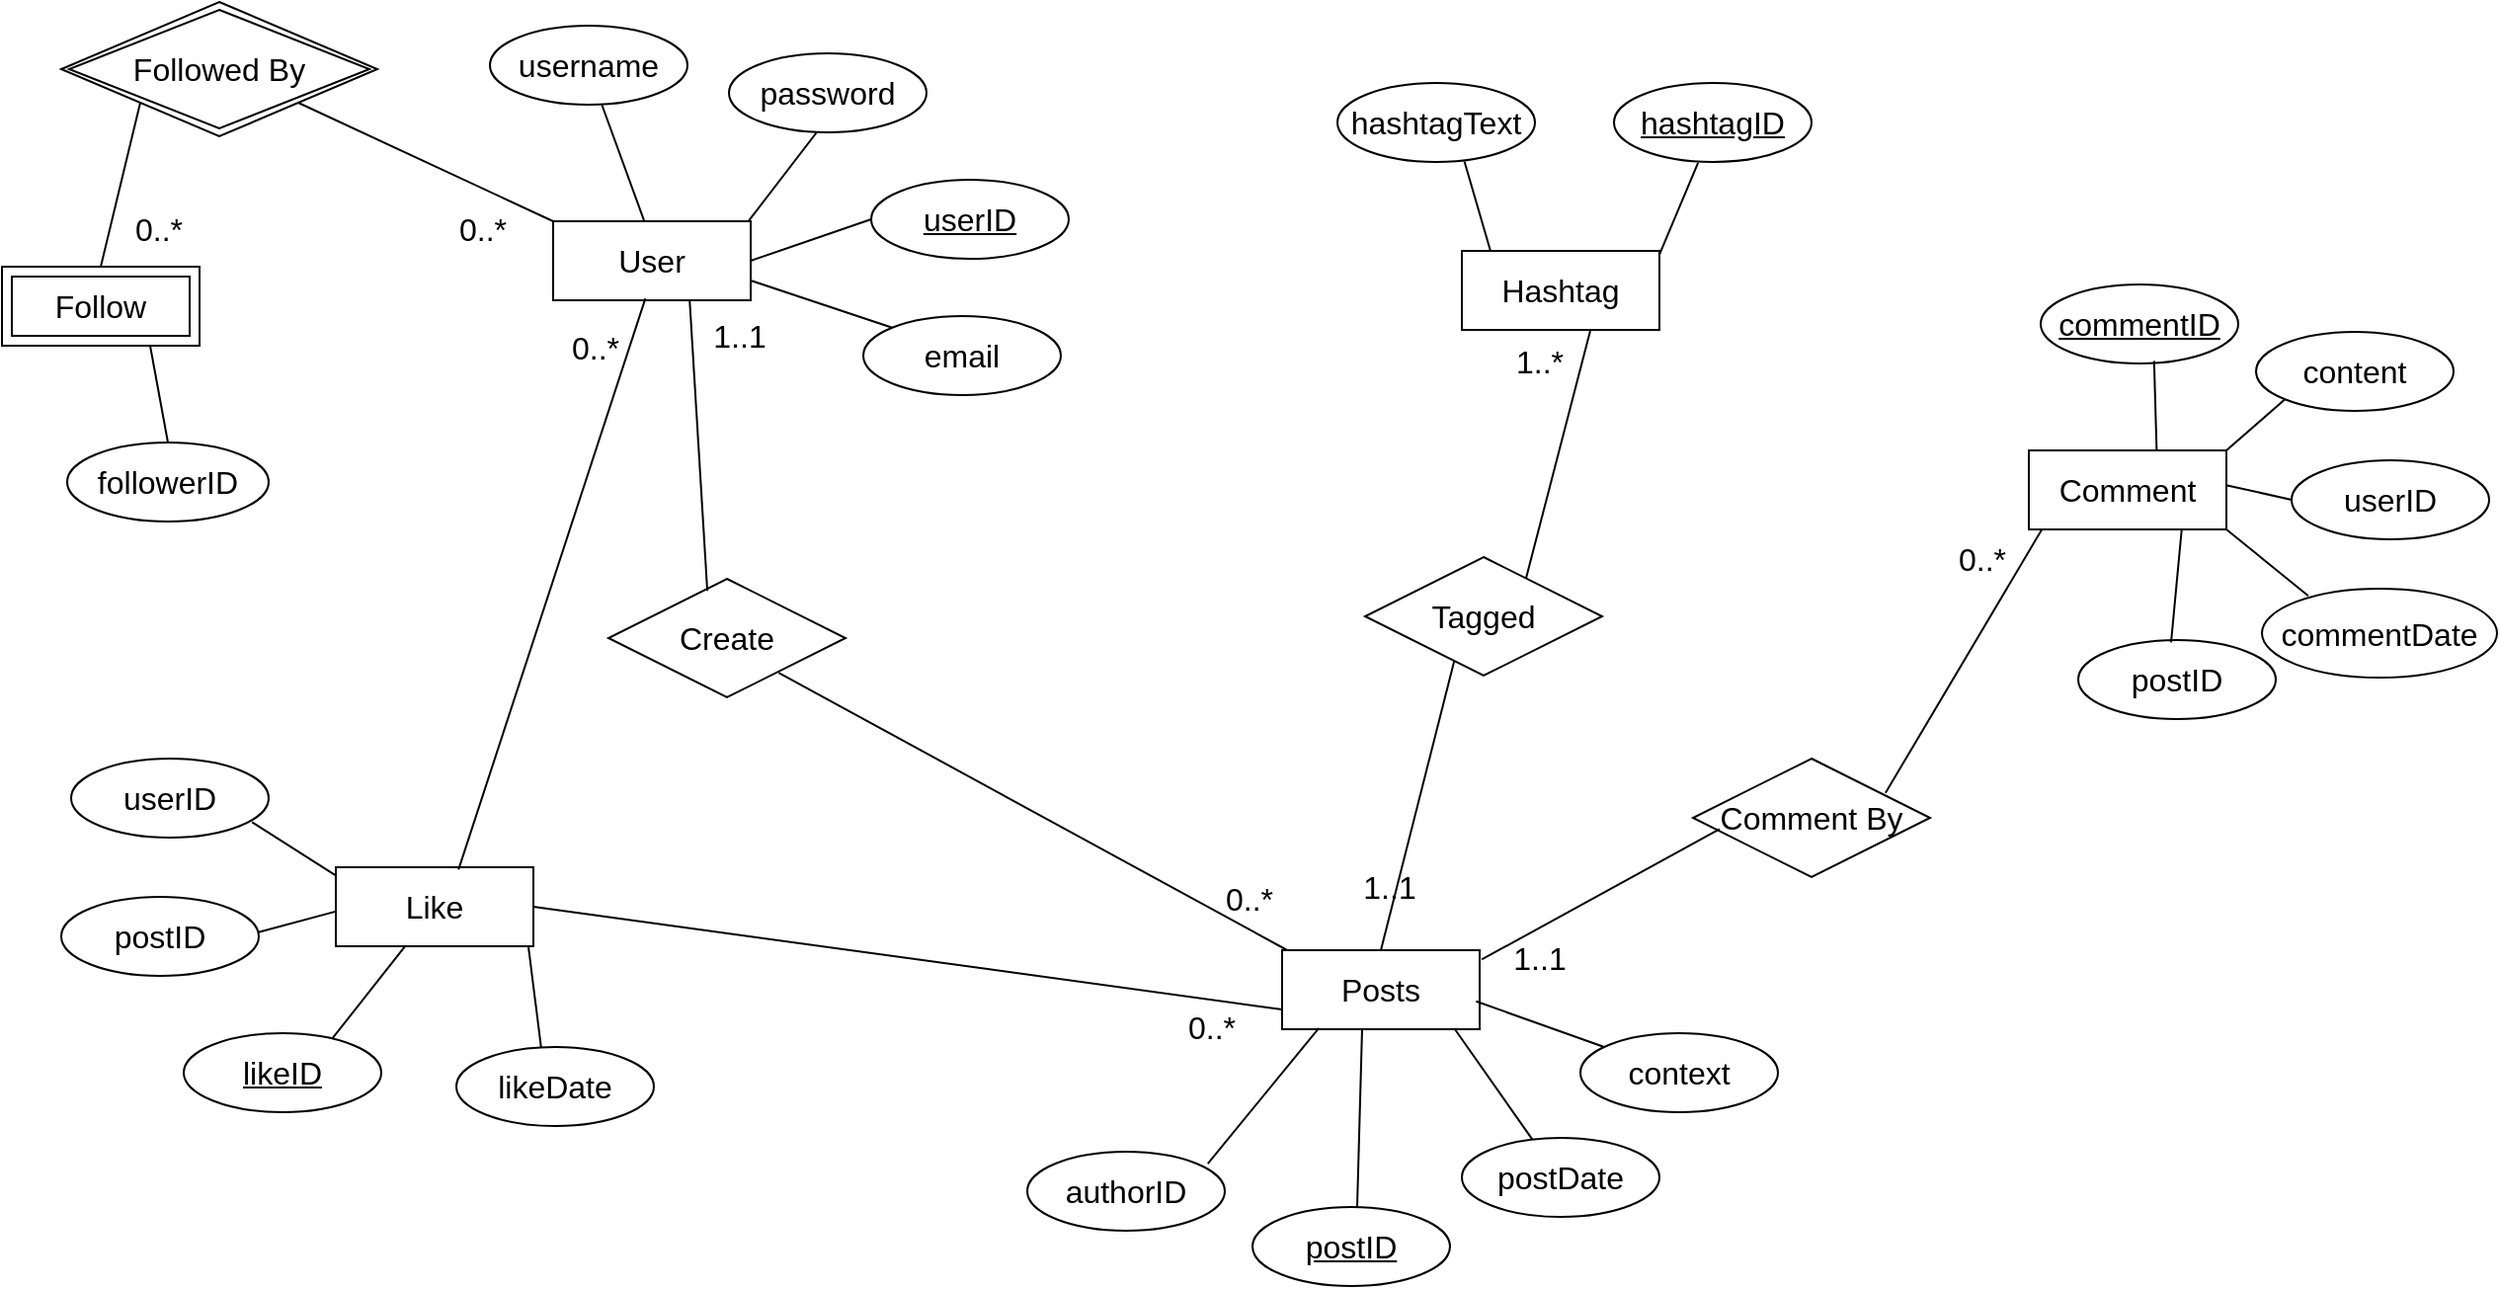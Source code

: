 <mxfile version="21.8.2" type="github">
  <diagram name="Page-1" id="0xXDIpslHWF_h3QKl0N0">
    <mxGraphModel dx="3006" dy="2386" grid="0" gridSize="10" guides="1" tooltips="1" connect="1" arrows="1" fold="1" page="0" pageScale="1" pageWidth="827" pageHeight="1169" math="0" shadow="0">
      <root>
        <mxCell id="0" />
        <mxCell id="1" parent="0" />
        <mxCell id="wwoop0thXE-48_Gn2f_M-79" style="edgeStyle=none;curved=1;rounded=0;orthogonalLoop=1;jettySize=auto;html=1;exitX=0.5;exitY=0;exitDx=0;exitDy=0;fontSize=12;startSize=8;endSize=8;" edge="1" parent="1">
          <mxGeometry relative="1" as="geometry">
            <mxPoint x="87" y="-410" as="sourcePoint" />
            <mxPoint x="87" y="-410" as="targetPoint" />
          </mxGeometry>
        </mxCell>
        <mxCell id="wwoop0thXE-48_Gn2f_M-177" value="User" style="whiteSpace=wrap;html=1;align=center;fontSize=16;" vertex="1" parent="1">
          <mxGeometry x="-260" y="-545" width="100" height="40" as="geometry" />
        </mxCell>
        <mxCell id="wwoop0thXE-48_Gn2f_M-179" value="Hashtag" style="whiteSpace=wrap;html=1;align=center;fontSize=16;" vertex="1" parent="1">
          <mxGeometry x="200" y="-530" width="100" height="40" as="geometry" />
        </mxCell>
        <mxCell id="wwoop0thXE-48_Gn2f_M-180" value="Comment" style="whiteSpace=wrap;html=1;align=center;fontSize=16;" vertex="1" parent="1">
          <mxGeometry x="487" y="-429" width="100" height="40" as="geometry" />
        </mxCell>
        <mxCell id="wwoop0thXE-48_Gn2f_M-181" value="Posts" style="whiteSpace=wrap;html=1;align=center;fontSize=16;" vertex="1" parent="1">
          <mxGeometry x="109" y="-176" width="100" height="40" as="geometry" />
        </mxCell>
        <mxCell id="wwoop0thXE-48_Gn2f_M-182" value="" style="endArrow=none;html=1;rounded=0;fontSize=12;startSize=8;endSize=8;curved=1;exitX=0.567;exitY=1.003;exitDx=0;exitDy=0;exitPerimeter=0;entryX=0.46;entryY=-0.011;entryDx=0;entryDy=0;entryPerimeter=0;" edge="1" parent="1" source="wwoop0thXE-48_Gn2f_M-184" target="wwoop0thXE-48_Gn2f_M-177">
          <mxGeometry relative="1" as="geometry">
            <mxPoint x="-273" y="-585" as="sourcePoint" />
            <mxPoint x="-262" y="-545" as="targetPoint" />
          </mxGeometry>
        </mxCell>
        <mxCell id="wwoop0thXE-48_Gn2f_M-184" value="username" style="ellipse;whiteSpace=wrap;html=1;align=center;fontSize=16;" vertex="1" parent="1">
          <mxGeometry x="-292" y="-644" width="100" height="40" as="geometry" />
        </mxCell>
        <mxCell id="wwoop0thXE-48_Gn2f_M-185" value="" style="endArrow=none;html=1;rounded=0;fontSize=12;startSize=8;endSize=8;curved=1;exitX=0.443;exitY=1.003;exitDx=0;exitDy=0;exitPerimeter=0;entryX=0.987;entryY=0.004;entryDx=0;entryDy=0;entryPerimeter=0;" edge="1" parent="1" source="wwoop0thXE-48_Gn2f_M-186" target="wwoop0thXE-48_Gn2f_M-177">
          <mxGeometry relative="1" as="geometry">
            <mxPoint x="-154" y="-584" as="sourcePoint" />
            <mxPoint x="-176" y="-544" as="targetPoint" />
          </mxGeometry>
        </mxCell>
        <mxCell id="wwoop0thXE-48_Gn2f_M-186" value="password" style="ellipse;whiteSpace=wrap;html=1;align=center;fontSize=16;" vertex="1" parent="1">
          <mxGeometry x="-171" y="-630" width="100" height="40" as="geometry" />
        </mxCell>
        <mxCell id="wwoop0thXE-48_Gn2f_M-187" value="" style="endArrow=none;html=1;rounded=0;fontSize=12;startSize=8;endSize=8;curved=1;exitX=0;exitY=0;exitDx=0;exitDy=0;entryX=1;entryY=0.75;entryDx=0;entryDy=0;" edge="1" parent="1" source="wwoop0thXE-48_Gn2f_M-189" target="wwoop0thXE-48_Gn2f_M-177">
          <mxGeometry relative="1" as="geometry">
            <mxPoint x="-320" y="-541" as="sourcePoint" />
            <mxPoint x="-272" y="-526" as="targetPoint" />
          </mxGeometry>
        </mxCell>
        <mxCell id="wwoop0thXE-48_Gn2f_M-189" value="email" style="ellipse;whiteSpace=wrap;html=1;align=center;fontSize=16;" vertex="1" parent="1">
          <mxGeometry x="-103" y="-497" width="100" height="40" as="geometry" />
        </mxCell>
        <mxCell id="wwoop0thXE-48_Gn2f_M-203" value="userID" style="ellipse;whiteSpace=wrap;html=1;align=center;fontStyle=4;fontSize=16;" vertex="1" parent="1">
          <mxGeometry x="-99" y="-566" width="100" height="40" as="geometry" />
        </mxCell>
        <mxCell id="wwoop0thXE-48_Gn2f_M-204" value="" style="endArrow=none;html=1;rounded=0;fontSize=12;startSize=8;endSize=8;curved=1;entryX=1;entryY=0.5;entryDx=0;entryDy=0;exitX=0;exitY=0.5;exitDx=0;exitDy=0;" edge="1" parent="1" source="wwoop0thXE-48_Gn2f_M-203" target="wwoop0thXE-48_Gn2f_M-177">
          <mxGeometry relative="1" as="geometry">
            <mxPoint x="-272" y="-475" as="sourcePoint" />
            <mxPoint x="-246" y="-503" as="targetPoint" />
          </mxGeometry>
        </mxCell>
        <mxCell id="wwoop0thXE-48_Gn2f_M-205" value="" style="endArrow=none;html=1;rounded=0;fontSize=12;startSize=8;endSize=8;curved=1;exitX=0.426;exitY=1.008;exitDx=0;exitDy=0;exitPerimeter=0;entryX=1.001;entryY=0.041;entryDx=0;entryDy=0;entryPerimeter=0;" edge="1" parent="1" source="wwoop0thXE-48_Gn2f_M-207" target="wwoop0thXE-48_Gn2f_M-179">
          <mxGeometry relative="1" as="geometry">
            <mxPoint x="318" y="-577" as="sourcePoint" />
            <mxPoint x="296" y="-537" as="targetPoint" />
          </mxGeometry>
        </mxCell>
        <mxCell id="wwoop0thXE-48_Gn2f_M-206" value="" style="endArrow=none;html=1;rounded=0;fontSize=12;startSize=8;endSize=8;curved=1;entryX=0.144;entryY=-0.007;entryDx=0;entryDy=0;entryPerimeter=0;exitX=0.643;exitY=0.994;exitDx=0;exitDy=0;exitPerimeter=0;" edge="1" parent="1" source="wwoop0thXE-48_Gn2f_M-208" target="wwoop0thXE-48_Gn2f_M-179">
          <mxGeometry relative="1" as="geometry">
            <mxPoint x="193" y="-579" as="sourcePoint" />
            <mxPoint x="211" y="-537" as="targetPoint" />
          </mxGeometry>
        </mxCell>
        <mxCell id="wwoop0thXE-48_Gn2f_M-207" value="&lt;u&gt;hashtagID&lt;/u&gt;" style="ellipse;whiteSpace=wrap;html=1;align=center;fontSize=16;" vertex="1" parent="1">
          <mxGeometry x="277" y="-615" width="100" height="40" as="geometry" />
        </mxCell>
        <mxCell id="wwoop0thXE-48_Gn2f_M-208" value="hashtagText" style="ellipse;whiteSpace=wrap;html=1;align=center;fontSize=16;" vertex="1" parent="1">
          <mxGeometry x="137" y="-615" width="100" height="40" as="geometry" />
        </mxCell>
        <mxCell id="wwoop0thXE-48_Gn2f_M-209" value="Like" style="whiteSpace=wrap;html=1;align=center;fontSize=16;" vertex="1" parent="1">
          <mxGeometry x="-370" y="-218" width="100" height="40" as="geometry" />
        </mxCell>
        <mxCell id="wwoop0thXE-48_Gn2f_M-210" value="" style="endArrow=none;html=1;rounded=0;fontSize=12;startSize=8;endSize=8;curved=1;exitX=0.916;exitY=0.805;exitDx=0;exitDy=0;exitPerimeter=0;entryX=-0.004;entryY=0.099;entryDx=0;entryDy=0;entryPerimeter=0;" edge="1" parent="1" source="wwoop0thXE-48_Gn2f_M-218" target="wwoop0thXE-48_Gn2f_M-209">
          <mxGeometry relative="1" as="geometry">
            <mxPoint x="-501" y="-162" as="sourcePoint" />
            <mxPoint x="-468" y="-133" as="targetPoint" />
          </mxGeometry>
        </mxCell>
        <mxCell id="wwoop0thXE-48_Gn2f_M-211" value="postID" style="ellipse;whiteSpace=wrap;html=1;align=center;fontSize=16;" vertex="1" parent="1">
          <mxGeometry x="-509" y="-203" width="100" height="40" as="geometry" />
        </mxCell>
        <mxCell id="wwoop0thXE-48_Gn2f_M-212" value="" style="endArrow=none;html=1;rounded=0;fontSize=12;startSize=8;endSize=8;curved=1;entryX=0.974;entryY=0.99;entryDx=0;entryDy=0;entryPerimeter=0;exitX=0.429;exitY=0.001;exitDx=0;exitDy=0;exitPerimeter=0;" edge="1" parent="1" source="wwoop0thXE-48_Gn2f_M-213" target="wwoop0thXE-48_Gn2f_M-209">
          <mxGeometry relative="1" as="geometry">
            <mxPoint x="-353" y="-61" as="sourcePoint" />
            <mxPoint x="-370" y="-95" as="targetPoint" />
          </mxGeometry>
        </mxCell>
        <mxCell id="wwoop0thXE-48_Gn2f_M-213" value="likeDate" style="ellipse;whiteSpace=wrap;html=1;align=center;fontSize=16;" vertex="1" parent="1">
          <mxGeometry x="-309" y="-127" width="100" height="40" as="geometry" />
        </mxCell>
        <mxCell id="wwoop0thXE-48_Gn2f_M-214" value="" style="endArrow=none;html=1;rounded=0;fontSize=12;startSize=8;endSize=8;curved=1;exitX=0.999;exitY=0.447;exitDx=0;exitDy=0;exitPerimeter=0;entryX=-0.002;entryY=0.561;entryDx=0;entryDy=0;entryPerimeter=0;" edge="1" parent="1" source="wwoop0thXE-48_Gn2f_M-211" target="wwoop0thXE-48_Gn2f_M-209">
          <mxGeometry relative="1" as="geometry">
            <mxPoint x="-519" y="-97" as="sourcePoint" />
            <mxPoint x="-468" y="-115" as="targetPoint" />
          </mxGeometry>
        </mxCell>
        <mxCell id="wwoop0thXE-48_Gn2f_M-216" value="likeID" style="ellipse;whiteSpace=wrap;html=1;align=center;fontStyle=4;fontSize=16;" vertex="1" parent="1">
          <mxGeometry x="-447" y="-134" width="100" height="40" as="geometry" />
        </mxCell>
        <mxCell id="wwoop0thXE-48_Gn2f_M-217" value="" style="endArrow=none;html=1;rounded=0;fontSize=12;startSize=8;endSize=8;curved=1;entryX=0.354;entryY=0.99;entryDx=0;entryDy=0;entryPerimeter=0;exitX=0.754;exitY=0.062;exitDx=0;exitDy=0;exitPerimeter=0;" edge="1" parent="1" target="wwoop0thXE-48_Gn2f_M-209" source="wwoop0thXE-48_Gn2f_M-216">
          <mxGeometry relative="1" as="geometry">
            <mxPoint x="-468" y="-64" as="sourcePoint" />
            <mxPoint x="-442" y="-92" as="targetPoint" />
          </mxGeometry>
        </mxCell>
        <mxCell id="wwoop0thXE-48_Gn2f_M-218" value="userID" style="ellipse;whiteSpace=wrap;html=1;align=center;fontSize=16;" vertex="1" parent="1">
          <mxGeometry x="-504" y="-273" width="100" height="40" as="geometry" />
        </mxCell>
        <mxCell id="wwoop0thXE-48_Gn2f_M-219" value="" style="endArrow=none;html=1;rounded=0;fontSize=12;startSize=8;endSize=8;curved=1;entryX=0.871;entryY=0.987;entryDx=0;entryDy=0;entryPerimeter=0;exitX=0.364;exitY=0.046;exitDx=0;exitDy=0;exitPerimeter=0;" edge="1" parent="1" source="wwoop0thXE-48_Gn2f_M-220" target="wwoop0thXE-48_Gn2f_M-181">
          <mxGeometry relative="1" as="geometry">
            <mxPoint x="219" y="-102" as="sourcePoint" />
            <mxPoint x="202" y="-128" as="targetPoint" />
          </mxGeometry>
        </mxCell>
        <mxCell id="wwoop0thXE-48_Gn2f_M-220" value="postDate" style="ellipse;whiteSpace=wrap;html=1;align=center;fontSize=16;" vertex="1" parent="1">
          <mxGeometry x="200" y="-81" width="100" height="40" as="geometry" />
        </mxCell>
        <mxCell id="wwoop0thXE-48_Gn2f_M-221" value="" style="endArrow=none;html=1;rounded=0;fontSize=12;startSize=8;endSize=8;curved=1;entryX=0.405;entryY=0.994;entryDx=0;entryDy=0;entryPerimeter=0;exitX=0.53;exitY=0;exitDx=0;exitDy=0;exitPerimeter=0;" edge="1" parent="1" source="wwoop0thXE-48_Gn2f_M-222" target="wwoop0thXE-48_Gn2f_M-181">
          <mxGeometry relative="1" as="geometry">
            <mxPoint x="141" y="-52" as="sourcePoint" />
            <mxPoint x="136" y="-127" as="targetPoint" />
          </mxGeometry>
        </mxCell>
        <mxCell id="wwoop0thXE-48_Gn2f_M-222" value="&lt;u&gt;postID&lt;/u&gt;" style="ellipse;whiteSpace=wrap;html=1;align=center;fontSize=16;" vertex="1" parent="1">
          <mxGeometry x="94" y="-46" width="100" height="40" as="geometry" />
        </mxCell>
        <mxCell id="wwoop0thXE-48_Gn2f_M-223" value="" style="endArrow=none;html=1;rounded=0;fontSize=12;startSize=8;endSize=8;curved=1;exitX=0.982;exitY=0.647;exitDx=0;exitDy=0;entryX=0.117;entryY=0.172;entryDx=0;entryDy=0;entryPerimeter=0;exitPerimeter=0;" edge="1" parent="1" source="wwoop0thXE-48_Gn2f_M-181" target="wwoop0thXE-48_Gn2f_M-227">
          <mxGeometry relative="1" as="geometry">
            <mxPoint x="217" y="-151" as="sourcePoint" />
            <mxPoint x="270" y="-122" as="targetPoint" />
          </mxGeometry>
        </mxCell>
        <mxCell id="wwoop0thXE-48_Gn2f_M-224" value="" style="endArrow=none;html=1;rounded=0;fontSize=12;startSize=8;endSize=8;curved=1;entryX=0.186;entryY=0.985;entryDx=0;entryDy=0;entryPerimeter=0;exitX=0.914;exitY=0.152;exitDx=0;exitDy=0;exitPerimeter=0;" edge="1" parent="1" source="wwoop0thXE-48_Gn2f_M-225" target="wwoop0thXE-48_Gn2f_M-181">
          <mxGeometry relative="1" as="geometry">
            <mxPoint x="63" y="-132" as="sourcePoint" />
            <mxPoint x="114" y="-150" as="targetPoint" />
          </mxGeometry>
        </mxCell>
        <mxCell id="wwoop0thXE-48_Gn2f_M-225" value="authorID" style="ellipse;whiteSpace=wrap;html=1;align=center;fontSize=16;" vertex="1" parent="1">
          <mxGeometry x="-20" y="-74" width="100" height="40" as="geometry" />
        </mxCell>
        <mxCell id="wwoop0thXE-48_Gn2f_M-227" value="context" style="ellipse;whiteSpace=wrap;html=1;align=center;fontSize=16;" vertex="1" parent="1">
          <mxGeometry x="260" y="-134" width="100" height="40" as="geometry" />
        </mxCell>
        <mxCell id="wwoop0thXE-48_Gn2f_M-228" value="" style="endArrow=none;html=1;rounded=0;fontSize=12;startSize=8;endSize=8;curved=1;exitX=0;exitY=1;exitDx=0;exitDy=0;entryX=1;entryY=0;entryDx=0;entryDy=0;" edge="1" parent="1" source="wwoop0thXE-48_Gn2f_M-236" target="wwoop0thXE-48_Gn2f_M-180">
          <mxGeometry relative="1" as="geometry">
            <mxPoint x="612" y="-443" as="sourcePoint" />
            <mxPoint x="582" y="-421" as="targetPoint" />
          </mxGeometry>
        </mxCell>
        <mxCell id="wwoop0thXE-48_Gn2f_M-229" value="&lt;u&gt;commentID&lt;/u&gt;" style="ellipse;whiteSpace=wrap;html=1;align=center;fontSize=16;" vertex="1" parent="1">
          <mxGeometry x="493" y="-513" width="100" height="40" as="geometry" />
        </mxCell>
        <mxCell id="wwoop0thXE-48_Gn2f_M-230" value="" style="endArrow=none;html=1;rounded=0;fontSize=12;startSize=8;endSize=8;curved=1;exitX=1;exitY=1;exitDx=0;exitDy=0;entryX=0.197;entryY=0.08;entryDx=0;entryDy=0;entryPerimeter=0;" edge="1" parent="1" source="wwoop0thXE-48_Gn2f_M-180" target="wwoop0thXE-48_Gn2f_M-231">
          <mxGeometry relative="1" as="geometry">
            <mxPoint x="579" y="-384" as="sourcePoint" />
            <mxPoint x="632" y="-355" as="targetPoint" />
          </mxGeometry>
        </mxCell>
        <mxCell id="wwoop0thXE-48_Gn2f_M-231" value="commentDate" style="ellipse;whiteSpace=wrap;html=1;align=center;fontSize=16;" vertex="1" parent="1">
          <mxGeometry x="605" y="-359" width="119" height="45" as="geometry" />
        </mxCell>
        <mxCell id="wwoop0thXE-48_Gn2f_M-232" value="" style="endArrow=none;html=1;rounded=0;fontSize=12;startSize=8;endSize=8;curved=1;entryX=0.999;entryY=0.44;entryDx=0;entryDy=0;entryPerimeter=0;exitX=0;exitY=0.5;exitDx=0;exitDy=0;" edge="1" parent="1" source="wwoop0thXE-48_Gn2f_M-235" target="wwoop0thXE-48_Gn2f_M-180">
          <mxGeometry relative="1" as="geometry">
            <mxPoint x="626" y="-404.56" as="sourcePoint" />
            <mxPoint x="582" y="-404.56" as="targetPoint" />
          </mxGeometry>
        </mxCell>
        <mxCell id="wwoop0thXE-48_Gn2f_M-235" value="userID" style="ellipse;whiteSpace=wrap;html=1;align=center;fontSize=16;" vertex="1" parent="1">
          <mxGeometry x="620" y="-424" width="100" height="40" as="geometry" />
        </mxCell>
        <mxCell id="wwoop0thXE-48_Gn2f_M-236" value="content" style="ellipse;whiteSpace=wrap;html=1;align=center;fontSize=16;" vertex="1" parent="1">
          <mxGeometry x="602" y="-489" width="100" height="40" as="geometry" />
        </mxCell>
        <mxCell id="wwoop0thXE-48_Gn2f_M-239" value="postID" style="ellipse;whiteSpace=wrap;html=1;align=center;fontSize=16;" vertex="1" parent="1">
          <mxGeometry x="512" y="-333" width="100" height="40" as="geometry" />
        </mxCell>
        <mxCell id="wwoop0thXE-48_Gn2f_M-240" value="" style="endArrow=none;html=1;rounded=0;fontSize=12;startSize=8;endSize=8;curved=1;entryX=0.647;entryY=0.004;entryDx=0;entryDy=0;entryPerimeter=0;exitX=0.574;exitY=0.967;exitDx=0;exitDy=0;exitPerimeter=0;" edge="1" parent="1" source="wwoop0thXE-48_Gn2f_M-229" target="wwoop0thXE-48_Gn2f_M-180">
          <mxGeometry relative="1" as="geometry">
            <mxPoint x="546" y="-473" as="sourcePoint" />
            <mxPoint x="549" y="-429" as="targetPoint" />
          </mxGeometry>
        </mxCell>
        <mxCell id="wwoop0thXE-48_Gn2f_M-241" value="" style="endArrow=none;html=1;rounded=0;fontSize=12;startSize=8;endSize=8;curved=1;exitX=0.774;exitY=0.994;exitDx=0;exitDy=0;entryX=0.47;entryY=0.03;entryDx=0;entryDy=0;entryPerimeter=0;exitPerimeter=0;" edge="1" parent="1" source="wwoop0thXE-48_Gn2f_M-180" target="wwoop0thXE-48_Gn2f_M-239">
          <mxGeometry relative="1" as="geometry">
            <mxPoint x="499" y="-380" as="sourcePoint" />
            <mxPoint x="536" y="-331" as="targetPoint" />
          </mxGeometry>
        </mxCell>
        <mxCell id="wwoop0thXE-48_Gn2f_M-253" value="Create" style="shape=rhombus;perimeter=rhombusPerimeter;whiteSpace=wrap;html=1;align=center;fontSize=16;" vertex="1" parent="1">
          <mxGeometry x="-232" y="-364" width="120" height="60" as="geometry" />
        </mxCell>
        <mxCell id="wwoop0thXE-48_Gn2f_M-254" value="" style="endArrow=none;html=1;rounded=0;fontSize=12;startSize=8;endSize=8;curved=1;exitX=0.417;exitY=0.102;exitDx=0;exitDy=0;exitPerimeter=0;entryX=0.691;entryY=0.999;entryDx=0;entryDy=0;entryPerimeter=0;" edge="1" parent="1" source="wwoop0thXE-48_Gn2f_M-253" target="wwoop0thXE-48_Gn2f_M-177">
          <mxGeometry width="50" height="50" relative="1" as="geometry">
            <mxPoint x="-103" y="-421" as="sourcePoint" />
            <mxPoint x="-162" y="-503" as="targetPoint" />
          </mxGeometry>
        </mxCell>
        <mxCell id="wwoop0thXE-48_Gn2f_M-256" value="0..*" style="text;html=1;align=center;verticalAlign=middle;resizable=0;points=[];autosize=1;strokeColor=none;fillColor=none;fontSize=16;" vertex="1" parent="1">
          <mxGeometry x="71" y="-218" width="42" height="31" as="geometry" />
        </mxCell>
        <mxCell id="wwoop0thXE-48_Gn2f_M-257" value="Tagged" style="shape=rhombus;perimeter=rhombusPerimeter;whiteSpace=wrap;html=1;align=center;fontSize=16;" vertex="1" parent="1">
          <mxGeometry x="151" y="-375" width="120" height="60" as="geometry" />
        </mxCell>
        <mxCell id="wwoop0thXE-48_Gn2f_M-258" value="" style="endArrow=none;html=1;rounded=0;fontSize=12;startSize=8;endSize=8;curved=1;exitX=0.5;exitY=0;exitDx=0;exitDy=0;entryX=0.376;entryY=0.877;entryDx=0;entryDy=0;entryPerimeter=0;" edge="1" parent="1" source="wwoop0thXE-48_Gn2f_M-181" target="wwoop0thXE-48_Gn2f_M-257">
          <mxGeometry width="50" height="50" relative="1" as="geometry">
            <mxPoint x="151" y="-172" as="sourcePoint" />
            <mxPoint x="143" y="-317" as="targetPoint" />
          </mxGeometry>
        </mxCell>
        <mxCell id="wwoop0thXE-48_Gn2f_M-260" value="1..*" style="text;html=1;align=center;verticalAlign=middle;resizable=0;points=[];autosize=1;strokeColor=none;fillColor=none;fontSize=16;" vertex="1" parent="1">
          <mxGeometry x="218" y="-490" width="42" height="31" as="geometry" />
        </mxCell>
        <mxCell id="wwoop0thXE-48_Gn2f_M-261" value="Comment By" style="shape=rhombus;perimeter=rhombusPerimeter;whiteSpace=wrap;html=1;align=center;fontSize=16;" vertex="1" parent="1">
          <mxGeometry x="317" y="-273" width="120" height="60" as="geometry" />
        </mxCell>
        <mxCell id="wwoop0thXE-48_Gn2f_M-262" value="" style="endArrow=none;html=1;rounded=0;fontSize=12;startSize=8;endSize=8;curved=1;exitX=1.01;exitY=0.118;exitDx=0;exitDy=0;entryX=0.112;entryY=0.595;entryDx=0;entryDy=0;entryPerimeter=0;exitPerimeter=0;" edge="1" parent="1" source="wwoop0thXE-48_Gn2f_M-181" target="wwoop0thXE-48_Gn2f_M-261">
          <mxGeometry width="50" height="50" relative="1" as="geometry">
            <mxPoint x="169" y="-166" as="sourcePoint" />
            <mxPoint x="206" y="-312" as="targetPoint" />
          </mxGeometry>
        </mxCell>
        <mxCell id="wwoop0thXE-48_Gn2f_M-264" value="" style="endArrow=none;html=1;rounded=0;fontSize=12;startSize=8;endSize=8;curved=1;exitX=0.812;exitY=0.29;exitDx=0;exitDy=0;entryX=0.066;entryY=1.001;entryDx=0;entryDy=0;entryPerimeter=0;exitPerimeter=0;" edge="1" parent="1" source="wwoop0thXE-48_Gn2f_M-261" target="wwoop0thXE-48_Gn2f_M-180">
          <mxGeometry width="50" height="50" relative="1" as="geometry">
            <mxPoint x="445" y="-252" as="sourcePoint" />
            <mxPoint x="605" y="-310" as="targetPoint" />
          </mxGeometry>
        </mxCell>
        <mxCell id="wwoop0thXE-48_Gn2f_M-265" value="" style="endArrow=none;html=1;rounded=0;fontSize=12;startSize=8;endSize=8;curved=1;exitX=0.679;exitY=0.18;exitDx=0;exitDy=0;entryX=0.65;entryY=1.01;entryDx=0;entryDy=0;entryPerimeter=0;exitPerimeter=0;" edge="1" parent="1" source="wwoop0thXE-48_Gn2f_M-257" target="wwoop0thXE-48_Gn2f_M-179">
          <mxGeometry width="50" height="50" relative="1" as="geometry">
            <mxPoint x="237" y="-355" as="sourcePoint" />
            <mxPoint x="274" y="-501" as="targetPoint" />
          </mxGeometry>
        </mxCell>
        <mxCell id="wwoop0thXE-48_Gn2f_M-266" value="" style="endArrow=none;html=1;rounded=0;fontSize=12;startSize=8;endSize=8;curved=1;entryX=0.718;entryY=0.792;entryDx=0;entryDy=0;entryPerimeter=0;exitX=0.026;exitY=0;exitDx=0;exitDy=0;exitPerimeter=0;" edge="1" parent="1" source="wwoop0thXE-48_Gn2f_M-181" target="wwoop0thXE-48_Gn2f_M-253">
          <mxGeometry width="50" height="50" relative="1" as="geometry">
            <mxPoint x="107" y="-177" as="sourcePoint" />
            <mxPoint x="-141" y="-320" as="targetPoint" />
          </mxGeometry>
        </mxCell>
        <mxCell id="wwoop0thXE-48_Gn2f_M-267" value="1..1" style="text;html=1;align=center;verticalAlign=middle;resizable=0;points=[];autosize=1;strokeColor=none;fillColor=none;fontSize=16;" vertex="1" parent="1">
          <mxGeometry x="216.5" y="-188" width="45" height="31" as="geometry" />
        </mxCell>
        <mxCell id="wwoop0thXE-48_Gn2f_M-268" value="1..1" style="text;html=1;align=center;verticalAlign=middle;resizable=0;points=[];autosize=1;strokeColor=none;fillColor=none;fontSize=16;" vertex="1" parent="1">
          <mxGeometry x="-189" y="-503" width="45" height="31" as="geometry" />
        </mxCell>
        <mxCell id="wwoop0thXE-48_Gn2f_M-269" value="0..*" style="text;html=1;align=center;verticalAlign=middle;resizable=0;points=[];autosize=1;strokeColor=none;fillColor=none;fontSize=16;" vertex="1" parent="1">
          <mxGeometry x="442" y="-390" width="42" height="31" as="geometry" />
        </mxCell>
        <mxCell id="wwoop0thXE-48_Gn2f_M-271" value="1..1" style="text;html=1;align=center;verticalAlign=middle;resizable=0;points=[];autosize=1;strokeColor=none;fillColor=none;fontSize=16;" vertex="1" parent="1">
          <mxGeometry x="140" y="-224" width="45" height="31" as="geometry" />
        </mxCell>
        <mxCell id="wwoop0thXE-48_Gn2f_M-275" value="" style="endArrow=none;html=1;rounded=0;fontSize=12;startSize=8;endSize=8;curved=1;entryX=0.467;entryY=0.977;entryDx=0;entryDy=0;entryPerimeter=0;exitX=0.621;exitY=0.03;exitDx=0;exitDy=0;exitPerimeter=0;" edge="1" parent="1" source="wwoop0thXE-48_Gn2f_M-209" target="wwoop0thXE-48_Gn2f_M-177">
          <mxGeometry width="50" height="50" relative="1" as="geometry">
            <mxPoint x="-398" y="-132" as="sourcePoint" />
            <mxPoint x="-218" y="-505" as="targetPoint" />
          </mxGeometry>
        </mxCell>
        <mxCell id="wwoop0thXE-48_Gn2f_M-277" value="" style="endArrow=none;html=1;rounded=0;fontSize=12;startSize=8;endSize=8;curved=1;entryX=1;entryY=0.5;entryDx=0;entryDy=0;exitX=0;exitY=0.75;exitDx=0;exitDy=0;" edge="1" parent="1" source="wwoop0thXE-48_Gn2f_M-181" target="wwoop0thXE-48_Gn2f_M-209">
          <mxGeometry width="50" height="50" relative="1" as="geometry">
            <mxPoint x="26" y="-60" as="sourcePoint" />
            <mxPoint x="-238.4" y="-205.24" as="targetPoint" />
          </mxGeometry>
        </mxCell>
        <mxCell id="wwoop0thXE-48_Gn2f_M-278" value="0..*" style="text;html=1;align=center;verticalAlign=middle;resizable=0;points=[];autosize=1;strokeColor=none;fillColor=none;fontSize=16;" vertex="1" parent="1">
          <mxGeometry x="52" y="-153" width="42" height="31" as="geometry" />
        </mxCell>
        <mxCell id="wwoop0thXE-48_Gn2f_M-279" value="0..*" style="text;html=1;align=center;verticalAlign=middle;resizable=0;points=[];autosize=1;strokeColor=none;fillColor=none;fontSize=16;" vertex="1" parent="1">
          <mxGeometry x="-260" y="-497" width="42" height="31" as="geometry" />
        </mxCell>
        <mxCell id="wwoop0thXE-48_Gn2f_M-281" value="Follow" style="shape=ext;margin=3;double=1;whiteSpace=wrap;html=1;align=center;fontSize=16;" vertex="1" parent="1">
          <mxGeometry x="-539" y="-522" width="100" height="40" as="geometry" />
        </mxCell>
        <mxCell id="wwoop0thXE-48_Gn2f_M-297" value="" style="endArrow=none;html=1;rounded=0;fontSize=12;startSize=8;endSize=8;curved=1;entryX=0.75;entryY=1;entryDx=0;entryDy=0;exitX=0.5;exitY=0;exitDx=0;exitDy=0;" edge="1" parent="1" source="wwoop0thXE-48_Gn2f_M-301" target="wwoop0thXE-48_Gn2f_M-281">
          <mxGeometry relative="1" as="geometry">
            <mxPoint x="-98" y="225" as="sourcePoint" />
            <mxPoint x="-72" y="182" as="targetPoint" />
          </mxGeometry>
        </mxCell>
        <mxCell id="wwoop0thXE-48_Gn2f_M-301" value="followerID" style="ellipse;whiteSpace=wrap;html=1;align=center;fontSize=16;" vertex="1" parent="1">
          <mxGeometry x="-506" y="-433" width="102" height="40" as="geometry" />
        </mxCell>
        <mxCell id="wwoop0thXE-48_Gn2f_M-304" value="Followed By" style="shape=rhombus;double=1;perimeter=rhombusPerimeter;whiteSpace=wrap;html=1;align=center;fontSize=16;" vertex="1" parent="1">
          <mxGeometry x="-509" y="-656" width="160" height="68" as="geometry" />
        </mxCell>
        <mxCell id="wwoop0thXE-48_Gn2f_M-305" style="edgeStyle=none;curved=1;rounded=0;orthogonalLoop=1;jettySize=auto;html=1;entryX=0.5;entryY=1;entryDx=0;entryDy=0;fontSize=12;startSize=8;endSize=8;" edge="1" parent="1" source="wwoop0thXE-48_Gn2f_M-304" target="wwoop0thXE-48_Gn2f_M-304">
          <mxGeometry relative="1" as="geometry" />
        </mxCell>
        <mxCell id="wwoop0thXE-48_Gn2f_M-306" value="" style="endArrow=none;html=1;rounded=0;fontSize=12;startSize=8;endSize=8;curved=1;exitX=1;exitY=1;exitDx=0;exitDy=0;entryX=0;entryY=0;entryDx=0;entryDy=0;" edge="1" parent="1" source="wwoop0thXE-48_Gn2f_M-304" target="wwoop0thXE-48_Gn2f_M-177">
          <mxGeometry relative="1" as="geometry">
            <mxPoint x="-303" y="-537" as="sourcePoint" />
            <mxPoint x="-250" y="-516" as="targetPoint" />
          </mxGeometry>
        </mxCell>
        <mxCell id="wwoop0thXE-48_Gn2f_M-308" value="" style="endArrow=none;html=1;rounded=0;fontSize=12;startSize=8;endSize=8;curved=1;exitX=0;exitY=1;exitDx=0;exitDy=0;entryX=0.5;entryY=0;entryDx=0;entryDy=0;" edge="1" parent="1" source="wwoop0thXE-48_Gn2f_M-304" target="wwoop0thXE-48_Gn2f_M-281">
          <mxGeometry relative="1" as="geometry">
            <mxPoint x="-413" y="-644" as="sourcePoint" />
            <mxPoint x="-250" y="-535" as="targetPoint" />
          </mxGeometry>
        </mxCell>
        <mxCell id="wwoop0thXE-48_Gn2f_M-309" value="0..*" style="text;html=1;align=center;verticalAlign=middle;resizable=0;points=[];autosize=1;strokeColor=none;fillColor=none;fontSize=16;" vertex="1" parent="1">
          <mxGeometry x="-481" y="-557" width="42" height="31" as="geometry" />
        </mxCell>
        <mxCell id="wwoop0thXE-48_Gn2f_M-310" value="0..*" style="text;html=1;align=center;verticalAlign=middle;resizable=0;points=[];autosize=1;strokeColor=none;fillColor=none;fontSize=16;" vertex="1" parent="1">
          <mxGeometry x="-317" y="-557" width="42" height="31" as="geometry" />
        </mxCell>
      </root>
    </mxGraphModel>
  </diagram>
</mxfile>
